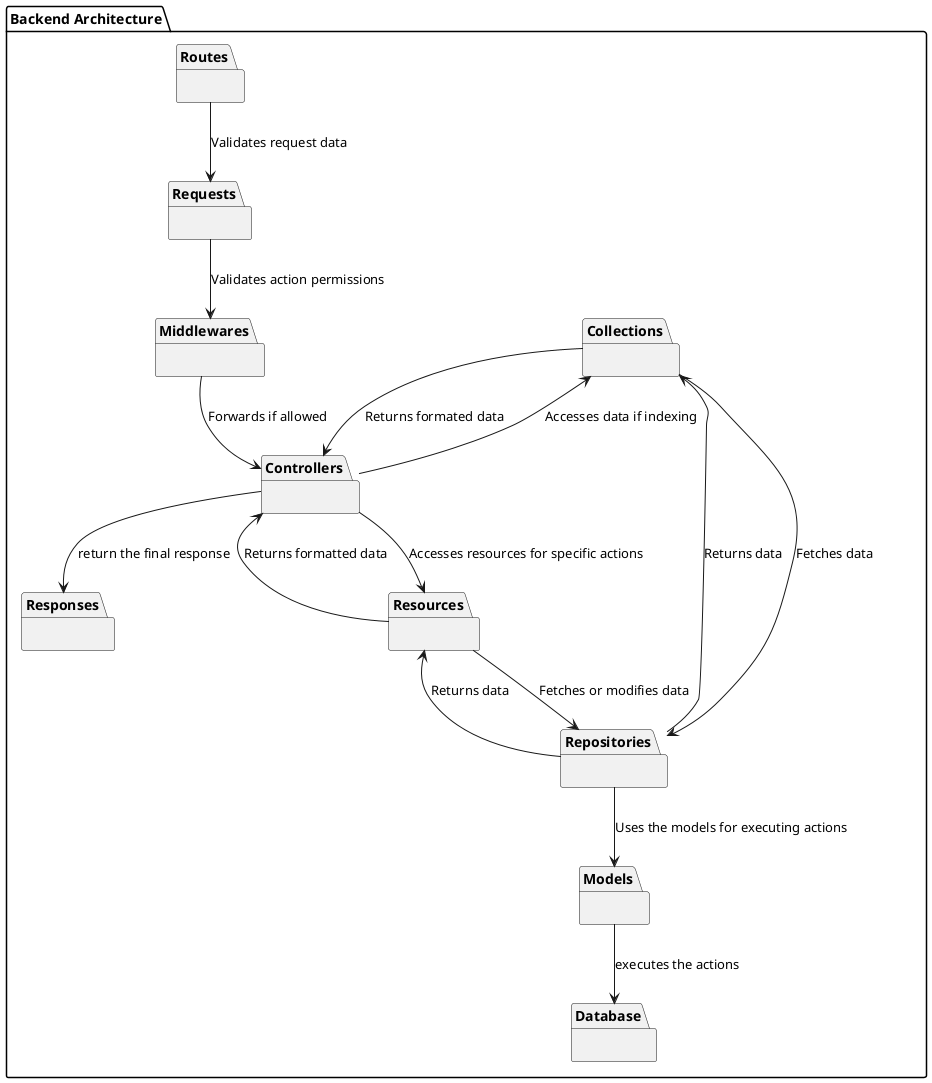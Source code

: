 @startuml
package "Backend Architecture" {

  package "Collections" {
  }

  package "Controllers" {
  }

  package "Database" {
  }

  package "Middlewares" {
  }

  package "Models" {

  }

  package "Repositories" {
  }

  package "Requests" {

  }

  package "Resources" {
  }

  package "Responses" {
  }

  package "Routes" {
  }

}

"Routes" --> "Requests" : Validates request data
"Requests" --> "Middlewares" : Validates action permissions
"Middlewares" --> "Controllers" : Forwards if allowed
"Controllers" --> "Collections" : Accesses data if indexing
"Controllers" --> "Resources" : Accesses resources for specific actions
"Collections" --> "Repositories" : Fetches data
"Collections" --> "Controllers": Returns formated data
"Resources" --> "Controllers": Returns formatted data
"Repositories" --> "Models": Uses the models for executing actions
"Repositories" --> "Collections" : Returns data
"Repositories" --> "Resources": Returns data
"Resources" --> "Repositories" : Fetches or modifies data
"Controllers" --> "Responses" : return the final response
"Models" --> "Database": executes the actions

@enduml
